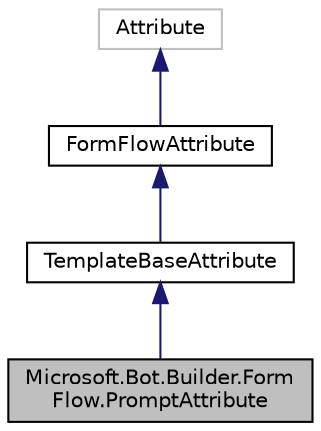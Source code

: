 digraph "Microsoft.Bot.Builder.FormFlow.PromptAttribute"
{
  edge [fontname="Helvetica",fontsize="10",labelfontname="Helvetica",labelfontsize="10"];
  node [fontname="Helvetica",fontsize="10",shape=record];
  Node1 [label="Microsoft.Bot.Builder.Form\lFlow.PromptAttribute",height=0.2,width=0.4,color="black", fillcolor="grey75", style="filled", fontcolor="black"];
  Node2 -> Node1 [dir="back",color="midnightblue",fontsize="10",style="solid",fontname="Helvetica"];
  Node2 [label="TemplateBaseAttribute",height=0.2,width=0.4,color="black", fillcolor="white", style="filled",URL="$d7/d48/class_microsoft_1_1_bot_1_1_builder_1_1_form_flow_1_1_advanced_1_1_template_base_attribute.html",tooltip="Abstract base class used by all attributes that use Pattern Language. "];
  Node3 -> Node2 [dir="back",color="midnightblue",fontsize="10",style="solid",fontname="Helvetica"];
  Node3 [label="FormFlowAttribute",height=0.2,width=0.4,color="black", fillcolor="white", style="filled",URL="$d2/deb/class_microsoft_1_1_bot_1_1_builder_1_1_form_flow_1_1_form_flow_attribute.html",tooltip="Abstract base class for FormFlow attributes. "];
  Node4 -> Node3 [dir="back",color="midnightblue",fontsize="10",style="solid",fontname="Helvetica"];
  Node4 [label="Attribute",height=0.2,width=0.4,color="grey75", fillcolor="white", style="filled"];
}
